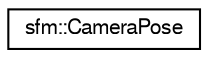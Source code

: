 digraph "Graphical Class Hierarchy"
{
  edge [fontname="FreeSans",fontsize="10",labelfontname="FreeSans",labelfontsize="10"];
  node [fontname="FreeSans",fontsize="10",shape=record];
  rankdir="LR";
  Node0 [label="sfm::CameraPose",height=0.2,width=0.4,color="black", fillcolor="white", style="filled",URL="$structsfm_1_1_camera_pose.html",tooltip="The camera pose is the 3x4 matrix P = K [R | t]. "];
}
